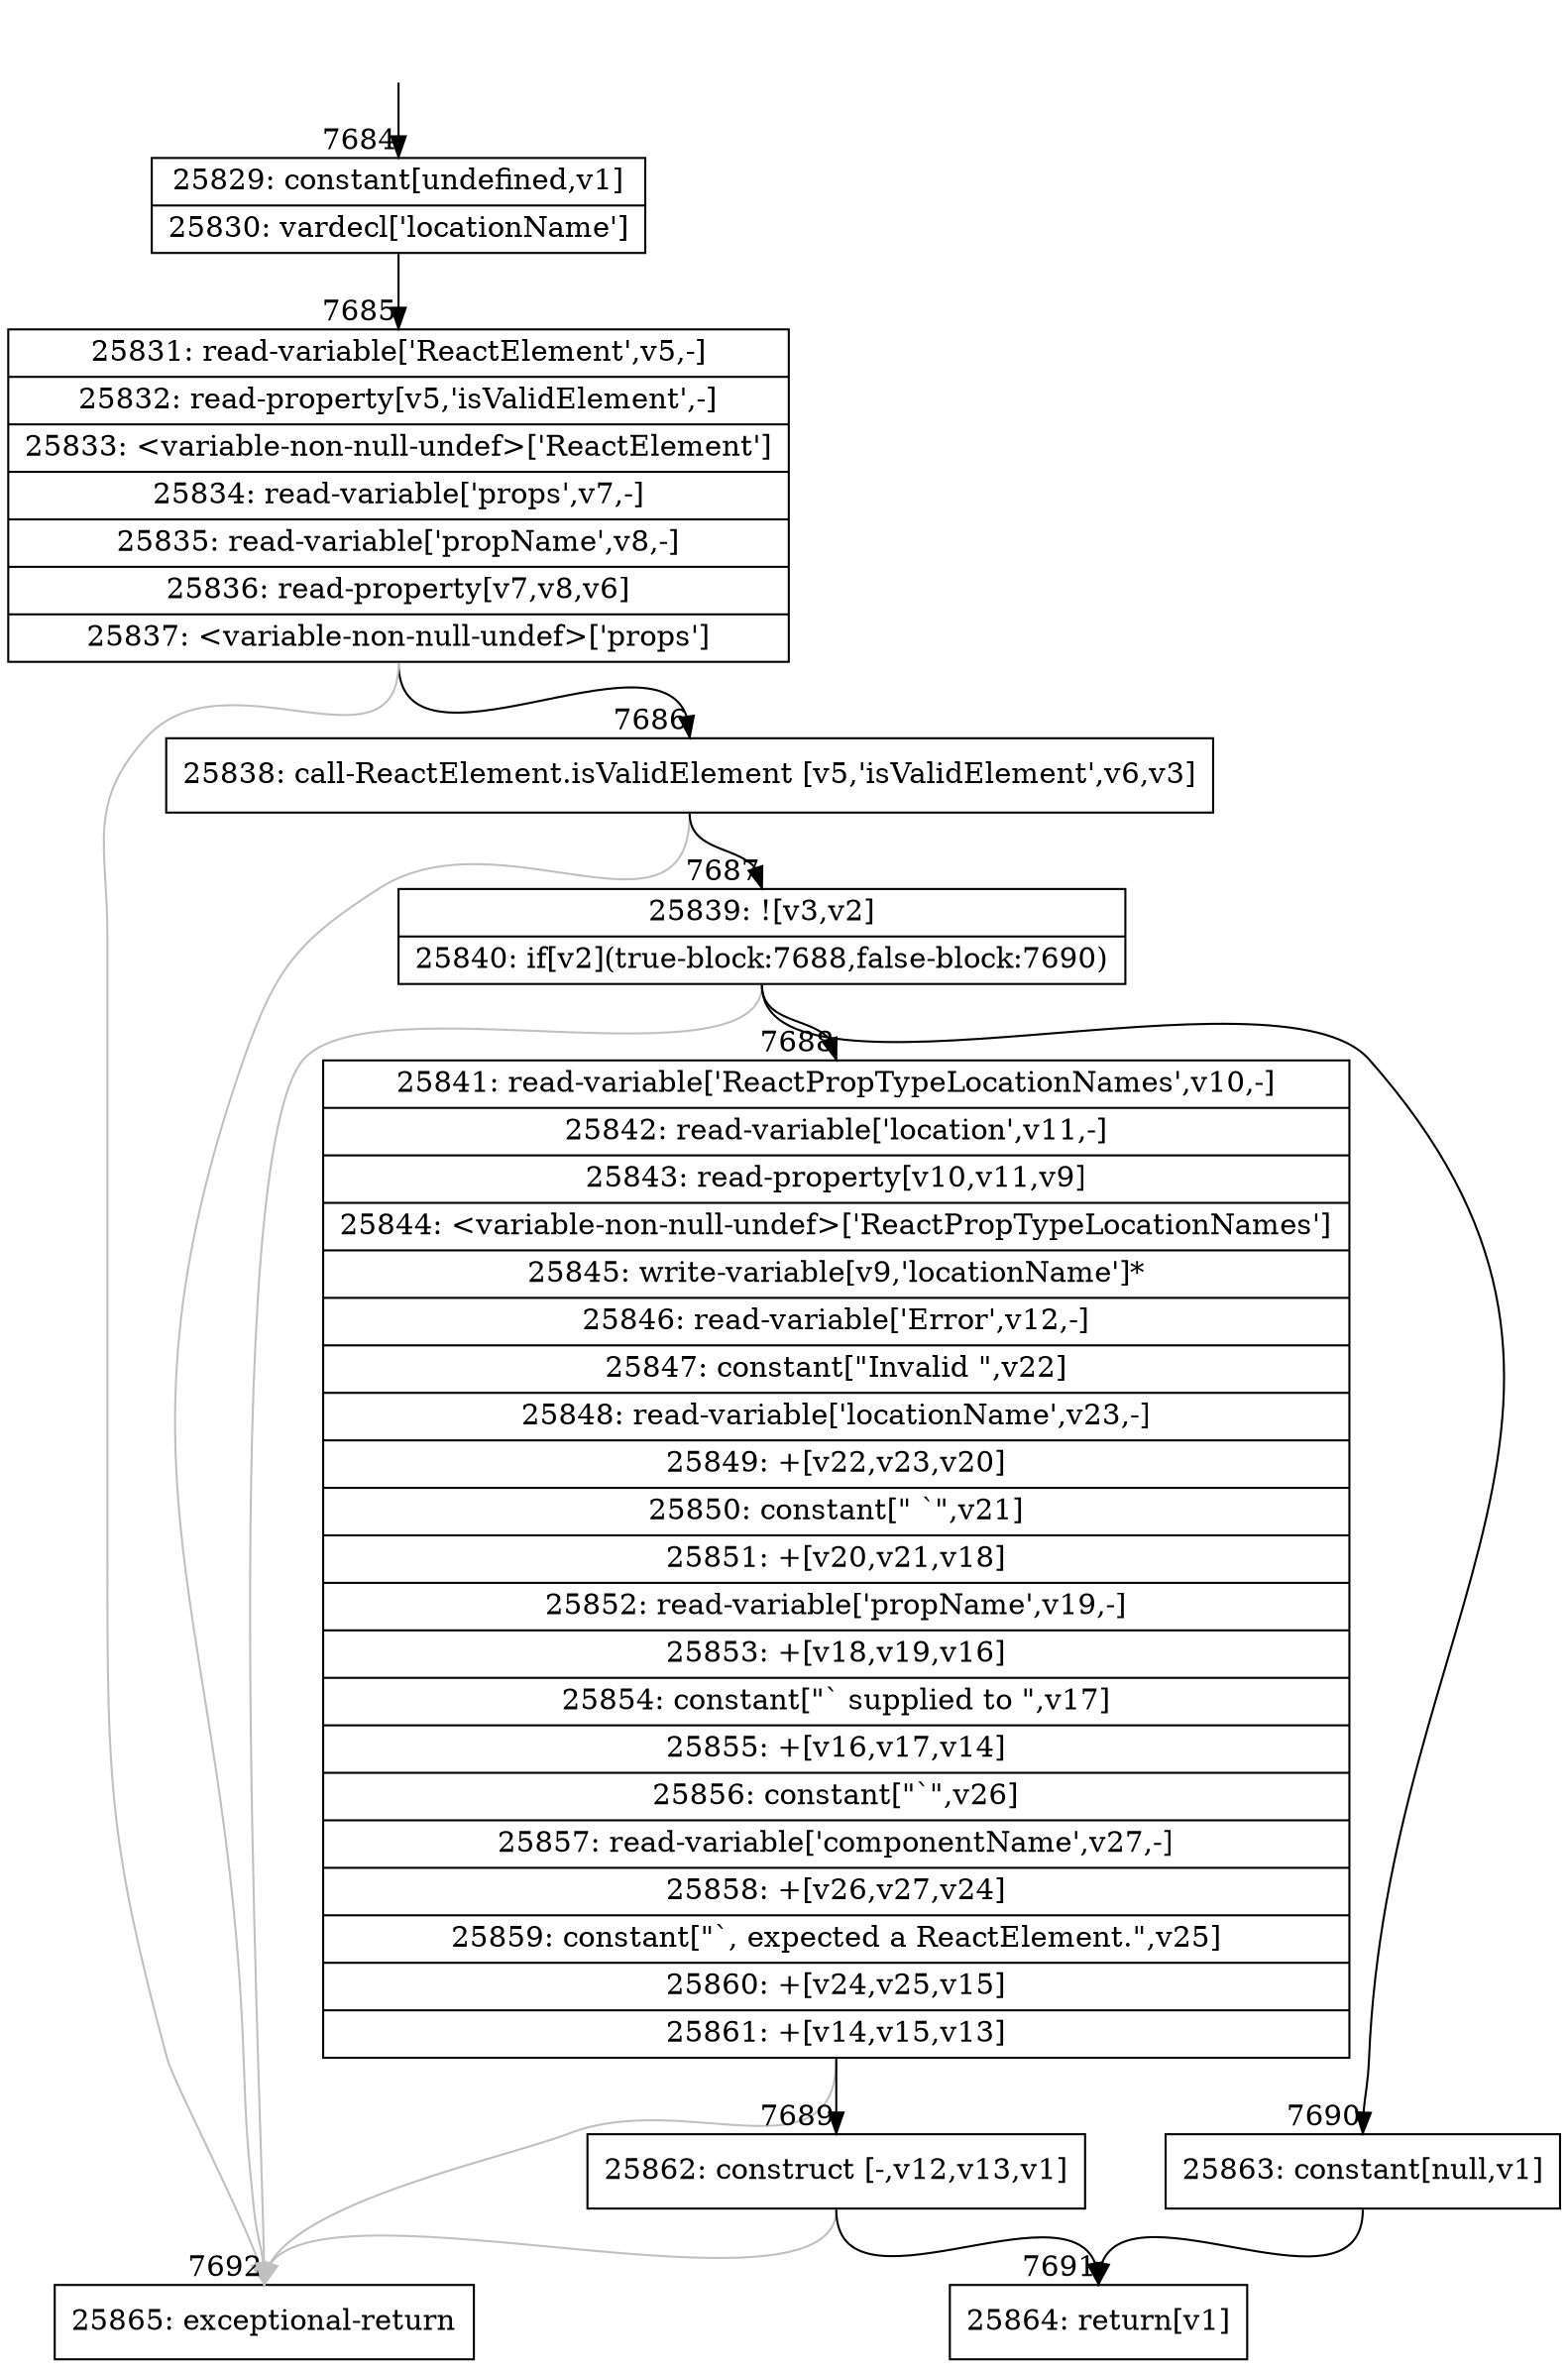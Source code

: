 digraph {
rankdir="TD"
BB_entry546[shape=none,label=""];
BB_entry546 -> BB7684 [tailport=s, headport=n, headlabel="    7684"]
BB7684 [shape=record label="{25829: constant[undefined,v1]|25830: vardecl['locationName']}" ] 
BB7684 -> BB7685 [tailport=s, headport=n, headlabel="      7685"]
BB7685 [shape=record label="{25831: read-variable['ReactElement',v5,-]|25832: read-property[v5,'isValidElement',-]|25833: \<variable-non-null-undef\>['ReactElement']|25834: read-variable['props',v7,-]|25835: read-variable['propName',v8,-]|25836: read-property[v7,v8,v6]|25837: \<variable-non-null-undef\>['props']}" ] 
BB7685 -> BB7686 [tailport=s, headport=n, headlabel="      7686"]
BB7685 -> BB7692 [tailport=s, headport=n, color=gray, headlabel="      7692"]
BB7686 [shape=record label="{25838: call-ReactElement.isValidElement [v5,'isValidElement',v6,v3]}" ] 
BB7686 -> BB7687 [tailport=s, headport=n, headlabel="      7687"]
BB7686 -> BB7692 [tailport=s, headport=n, color=gray]
BB7687 [shape=record label="{25839: ![v3,v2]|25840: if[v2](true-block:7688,false-block:7690)}" ] 
BB7687 -> BB7688 [tailport=s, headport=n, headlabel="      7688"]
BB7687 -> BB7690 [tailport=s, headport=n, headlabel="      7690"]
BB7687 -> BB7692 [tailport=s, headport=n, color=gray]
BB7688 [shape=record label="{25841: read-variable['ReactPropTypeLocationNames',v10,-]|25842: read-variable['location',v11,-]|25843: read-property[v10,v11,v9]|25844: \<variable-non-null-undef\>['ReactPropTypeLocationNames']|25845: write-variable[v9,'locationName']*|25846: read-variable['Error',v12,-]|25847: constant[\"Invalid \",v22]|25848: read-variable['locationName',v23,-]|25849: +[v22,v23,v20]|25850: constant[\" `\",v21]|25851: +[v20,v21,v18]|25852: read-variable['propName',v19,-]|25853: +[v18,v19,v16]|25854: constant[\"` supplied to \",v17]|25855: +[v16,v17,v14]|25856: constant[\"`\",v26]|25857: read-variable['componentName',v27,-]|25858: +[v26,v27,v24]|25859: constant[\"`, expected a ReactElement.\",v25]|25860: +[v24,v25,v15]|25861: +[v14,v15,v13]}" ] 
BB7688 -> BB7689 [tailport=s, headport=n, headlabel="      7689"]
BB7688 -> BB7692 [tailport=s, headport=n, color=gray]
BB7689 [shape=record label="{25862: construct [-,v12,v13,v1]}" ] 
BB7689 -> BB7691 [tailport=s, headport=n, headlabel="      7691"]
BB7689 -> BB7692 [tailport=s, headport=n, color=gray]
BB7690 [shape=record label="{25863: constant[null,v1]}" ] 
BB7690 -> BB7691 [tailport=s, headport=n]
BB7691 [shape=record label="{25864: return[v1]}" ] 
BB7692 [shape=record label="{25865: exceptional-return}" ] 
//#$~ 13643
}
